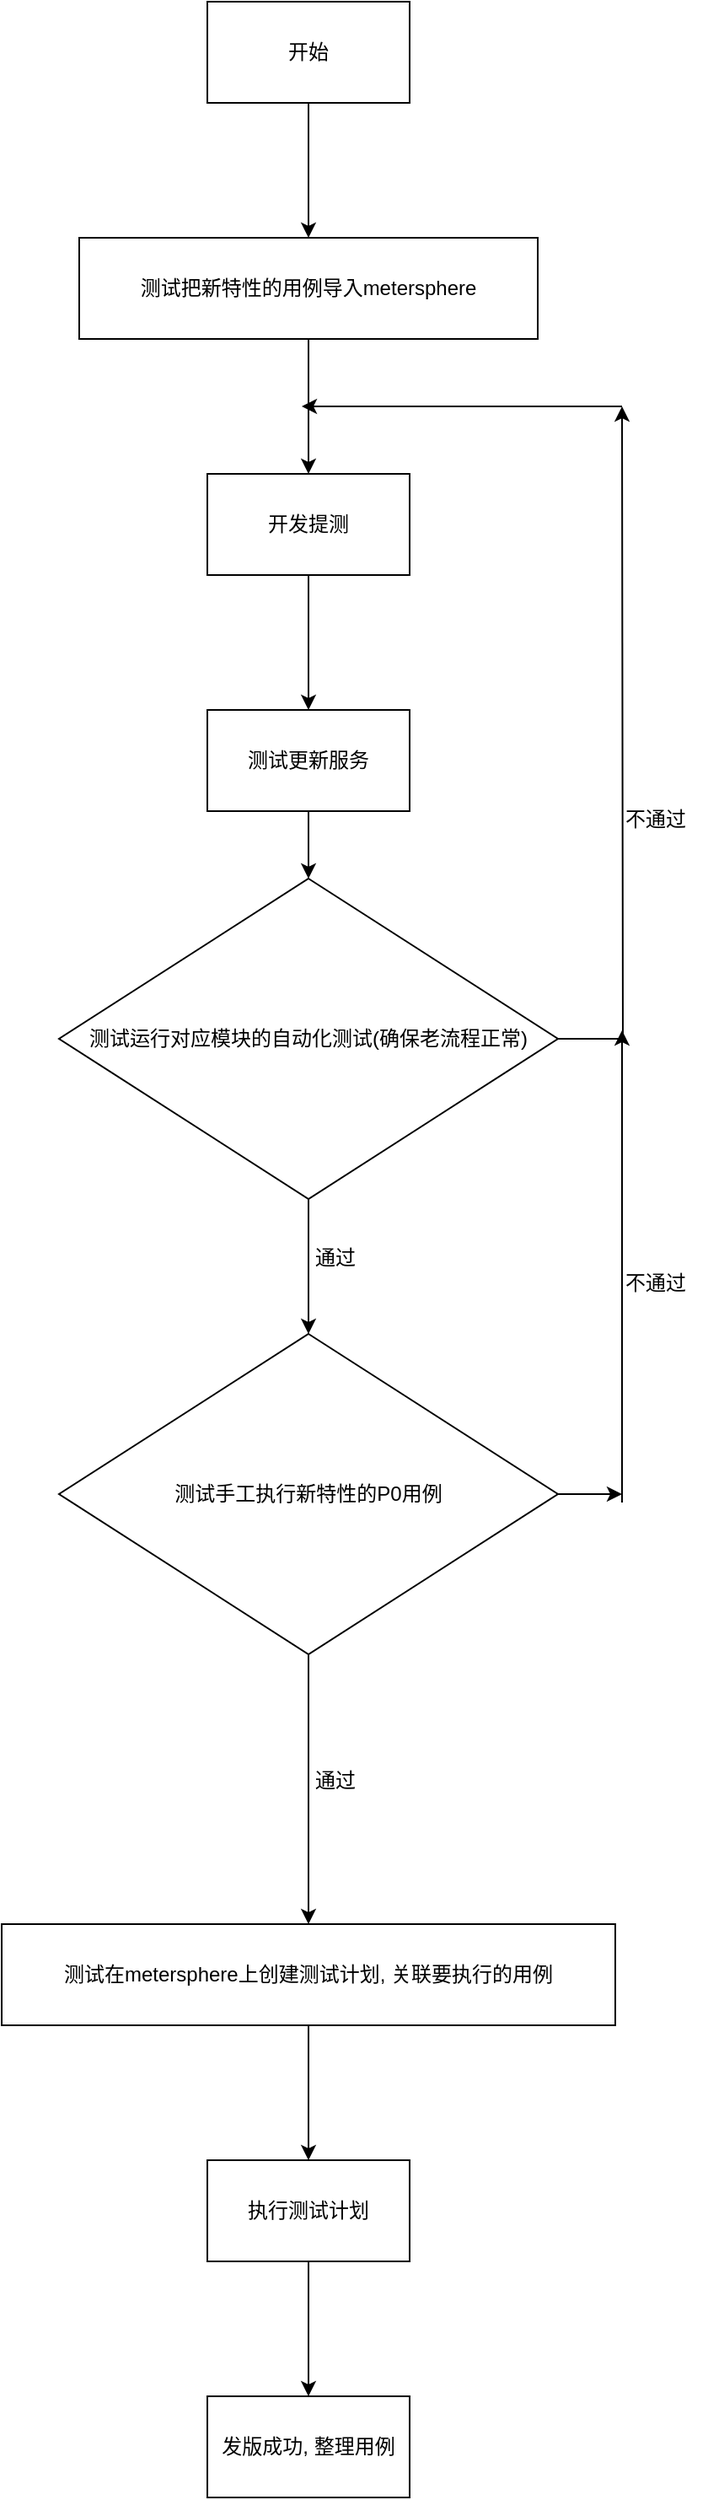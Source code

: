 <mxfile version="26.0.14">
  <diagram name="第 1 页" id="3jUZVEViRopHYDcyIWiC">
    <mxGraphModel dx="2595" dy="2554" grid="1" gridSize="10" guides="1" tooltips="1" connect="1" arrows="1" fold="1" page="1" pageScale="1" pageWidth="827" pageHeight="1169" math="0" shadow="0">
      <root>
        <mxCell id="0" />
        <mxCell id="1" parent="0" />
        <mxCell id="AzS7eBasfkwTEjujnU1a-3" value="" style="edgeStyle=orthogonalEdgeStyle;rounded=0;orthogonalLoop=1;jettySize=auto;html=1;" edge="1" parent="1" source="AzS7eBasfkwTEjujnU1a-1" target="AzS7eBasfkwTEjujnU1a-2">
          <mxGeometry relative="1" as="geometry" />
        </mxCell>
        <mxCell id="AzS7eBasfkwTEjujnU1a-1" value="开发提测" style="rounded=0;whiteSpace=wrap;html=1;" vertex="1" parent="1">
          <mxGeometry x="354" y="120" width="120" height="60" as="geometry" />
        </mxCell>
        <mxCell id="AzS7eBasfkwTEjujnU1a-10" value="" style="edgeStyle=orthogonalEdgeStyle;rounded=0;orthogonalLoop=1;jettySize=auto;html=1;" edge="1" parent="1" source="AzS7eBasfkwTEjujnU1a-2" target="AzS7eBasfkwTEjujnU1a-9">
          <mxGeometry relative="1" as="geometry" />
        </mxCell>
        <mxCell id="AzS7eBasfkwTEjujnU1a-2" value="测试更新服务" style="rounded=0;whiteSpace=wrap;html=1;" vertex="1" parent="1">
          <mxGeometry x="354" y="260" width="120" height="60" as="geometry" />
        </mxCell>
        <mxCell id="AzS7eBasfkwTEjujnU1a-14" value="" style="edgeStyle=orthogonalEdgeStyle;rounded=0;orthogonalLoop=1;jettySize=auto;html=1;" edge="1" parent="1" source="AzS7eBasfkwTEjujnU1a-9">
          <mxGeometry relative="1" as="geometry">
            <mxPoint x="600" y="80" as="targetPoint" />
          </mxGeometry>
        </mxCell>
        <mxCell id="AzS7eBasfkwTEjujnU1a-18" value="" style="edgeStyle=orthogonalEdgeStyle;rounded=0;orthogonalLoop=1;jettySize=auto;html=1;" edge="1" parent="1" source="AzS7eBasfkwTEjujnU1a-9" target="AzS7eBasfkwTEjujnU1a-17">
          <mxGeometry relative="1" as="geometry" />
        </mxCell>
        <mxCell id="AzS7eBasfkwTEjujnU1a-9" value="测试运行对应模块的自动化测试(确保老流程正常)" style="rhombus;whiteSpace=wrap;html=1;rounded=0;" vertex="1" parent="1">
          <mxGeometry x="266" y="360" width="296" height="190" as="geometry" />
        </mxCell>
        <mxCell id="AzS7eBasfkwTEjujnU1a-26" value="" style="edgeStyle=orthogonalEdgeStyle;rounded=0;orthogonalLoop=1;jettySize=auto;html=1;" edge="1" parent="1" source="AzS7eBasfkwTEjujnU1a-11" target="AzS7eBasfkwTEjujnU1a-1">
          <mxGeometry relative="1" as="geometry" />
        </mxCell>
        <mxCell id="AzS7eBasfkwTEjujnU1a-11" value="测试把新特性的用例导入metersphere" style="rounded=0;whiteSpace=wrap;html=1;" vertex="1" parent="1">
          <mxGeometry x="278" y="-20" width="272" height="60" as="geometry" />
        </mxCell>
        <mxCell id="AzS7eBasfkwTEjujnU1a-15" value="" style="endArrow=classic;html=1;rounded=0;" edge="1" parent="1">
          <mxGeometry width="50" height="50" relative="1" as="geometry">
            <mxPoint x="600" y="80" as="sourcePoint" />
            <mxPoint x="410" y="80" as="targetPoint" />
          </mxGeometry>
        </mxCell>
        <mxCell id="AzS7eBasfkwTEjujnU1a-16" value="不通过" style="text;html=1;align=center;verticalAlign=middle;whiteSpace=wrap;rounded=0;" vertex="1" parent="1">
          <mxGeometry x="590" y="310" width="60" height="30" as="geometry" />
        </mxCell>
        <mxCell id="AzS7eBasfkwTEjujnU1a-24" value="" style="edgeStyle=orthogonalEdgeStyle;rounded=0;orthogonalLoop=1;jettySize=auto;html=1;" edge="1" parent="1" source="AzS7eBasfkwTEjujnU1a-17" target="AzS7eBasfkwTEjujnU1a-23">
          <mxGeometry relative="1" as="geometry" />
        </mxCell>
        <mxCell id="AzS7eBasfkwTEjujnU1a-17" value="测试手工执行新特性的P0用例" style="rhombus;whiteSpace=wrap;html=1;rounded=0;" vertex="1" parent="1">
          <mxGeometry x="266" y="630" width="296" height="190" as="geometry" />
        </mxCell>
        <mxCell id="AzS7eBasfkwTEjujnU1a-19" value="" style="endArrow=classic;html=1;rounded=0;exitX=1;exitY=0.5;exitDx=0;exitDy=0;" edge="1" parent="1" source="AzS7eBasfkwTEjujnU1a-17">
          <mxGeometry width="50" height="50" relative="1" as="geometry">
            <mxPoint x="390" y="570" as="sourcePoint" />
            <mxPoint x="600" y="725" as="targetPoint" />
          </mxGeometry>
        </mxCell>
        <mxCell id="AzS7eBasfkwTEjujnU1a-20" value="" style="endArrow=classic;html=1;rounded=0;" edge="1" parent="1">
          <mxGeometry width="50" height="50" relative="1" as="geometry">
            <mxPoint x="600" y="730" as="sourcePoint" />
            <mxPoint x="600" y="450" as="targetPoint" />
          </mxGeometry>
        </mxCell>
        <mxCell id="AzS7eBasfkwTEjujnU1a-21" value="不通过" style="text;html=1;align=center;verticalAlign=middle;whiteSpace=wrap;rounded=0;" vertex="1" parent="1">
          <mxGeometry x="590" y="585" width="60" height="30" as="geometry" />
        </mxCell>
        <mxCell id="AzS7eBasfkwTEjujnU1a-22" value="通过" style="text;html=1;align=center;verticalAlign=middle;whiteSpace=wrap;rounded=0;" vertex="1" parent="1">
          <mxGeometry x="400" y="570" width="60" height="30" as="geometry" />
        </mxCell>
        <mxCell id="AzS7eBasfkwTEjujnU1a-43" value="" style="edgeStyle=orthogonalEdgeStyle;rounded=0;orthogonalLoop=1;jettySize=auto;html=1;" edge="1" parent="1" source="AzS7eBasfkwTEjujnU1a-23" target="AzS7eBasfkwTEjujnU1a-42">
          <mxGeometry relative="1" as="geometry" />
        </mxCell>
        <mxCell id="AzS7eBasfkwTEjujnU1a-23" value="测试在metersphere上创建测试计划, 关联要执行的用例" style="whiteSpace=wrap;html=1;rounded=0;" vertex="1" parent="1">
          <mxGeometry x="232" y="980" width="364" height="60" as="geometry" />
        </mxCell>
        <mxCell id="AzS7eBasfkwTEjujnU1a-29" value="" style="edgeStyle=orthogonalEdgeStyle;rounded=0;orthogonalLoop=1;jettySize=auto;html=1;" edge="1" parent="1" source="AzS7eBasfkwTEjujnU1a-27" target="AzS7eBasfkwTEjujnU1a-11">
          <mxGeometry relative="1" as="geometry" />
        </mxCell>
        <mxCell id="AzS7eBasfkwTEjujnU1a-27" value="开始" style="whiteSpace=wrap;html=1;rounded=0;" vertex="1" parent="1">
          <mxGeometry x="354" y="-160" width="120" height="60" as="geometry" />
        </mxCell>
        <mxCell id="AzS7eBasfkwTEjujnU1a-30" value="通过" style="text;html=1;align=center;verticalAlign=middle;whiteSpace=wrap;rounded=0;" vertex="1" parent="1">
          <mxGeometry x="400" y="880" width="60" height="30" as="geometry" />
        </mxCell>
        <mxCell id="AzS7eBasfkwTEjujnU1a-45" value="" style="edgeStyle=orthogonalEdgeStyle;rounded=0;orthogonalLoop=1;jettySize=auto;html=1;" edge="1" parent="1" source="AzS7eBasfkwTEjujnU1a-42" target="AzS7eBasfkwTEjujnU1a-44">
          <mxGeometry relative="1" as="geometry" />
        </mxCell>
        <mxCell id="AzS7eBasfkwTEjujnU1a-42" value="执行测试计划" style="whiteSpace=wrap;html=1;rounded=0;" vertex="1" parent="1">
          <mxGeometry x="354" y="1120" width="120" height="60" as="geometry" />
        </mxCell>
        <mxCell id="AzS7eBasfkwTEjujnU1a-44" value="发版成功, 整理用例" style="whiteSpace=wrap;html=1;rounded=0;" vertex="1" parent="1">
          <mxGeometry x="354" y="1260" width="120" height="60" as="geometry" />
        </mxCell>
      </root>
    </mxGraphModel>
  </diagram>
</mxfile>
